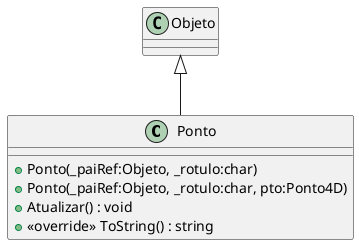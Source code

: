 @startuml Ponto
class Ponto {
    + Ponto(_paiRef:Objeto, _rotulo:char)
    + Ponto(_paiRef:Objeto, _rotulo:char, pto:Ponto4D)
    + Atualizar() : void
    + <<override>> ToString() : string
}
Objeto <|-- Ponto
@enduml
